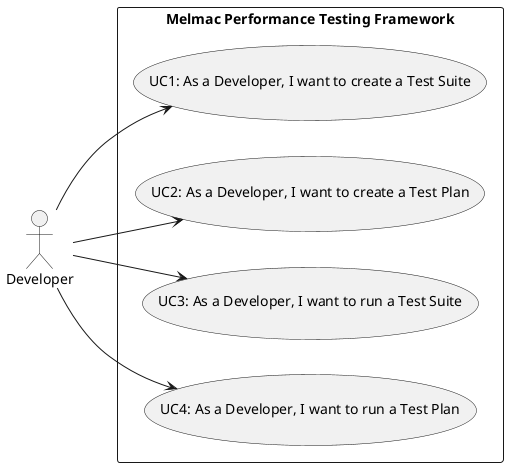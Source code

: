 @startuml use-case-diagram
left to right direction

actor "Developer" as Dev

rectangle "Melmac Performance Testing Framework" {
    usecase "UC1: As a Developer, I want to create a Test Suite" as UC1
    usecase "UC2: As a Developer, I want to create a Test Plan" as UC2
    usecase "UC3: As a Developer, I want to run a Test Suite" as UC3
    usecase "UC4: As a Developer, I want to run a Test Plan" as UC4
}

Dev --> UC1
Dev --> UC2
Dev --> UC3
Dev --> UC4

@enduml
